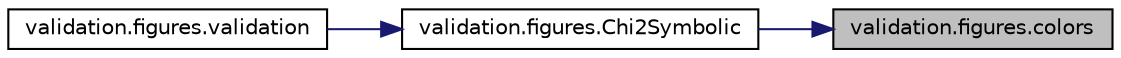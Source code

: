 digraph "validation.figures.colors"
{
 // INTERACTIVE_SVG=YES
 // LATEX_PDF_SIZE
  edge [fontname="Helvetica",fontsize="10",labelfontname="Helvetica",labelfontsize="10"];
  node [fontname="Helvetica",fontsize="10",shape=record];
  rankdir="RL";
  Node1 [label="validation.figures.colors",height=0.2,width=0.4,color="black", fillcolor="grey75", style="filled", fontcolor="black",tooltip=" "];
  Node1 -> Node2 [dir="back",color="midnightblue",fontsize="10",style="solid",fontname="Helvetica"];
  Node2 [label="validation.figures.Chi2Symbolic",height=0.2,width=0.4,color="black", fillcolor="white", style="filled",URL="$namespacevalidation_1_1figures.html#a2762e7ce7333ed68add0e1a533921bc9",tooltip=" "];
  Node2 -> Node3 [dir="back",color="midnightblue",fontsize="10",style="solid",fontname="Helvetica"];
  Node3 [label="validation.figures.validation",height=0.2,width=0.4,color="black", fillcolor="white", style="filled",URL="$namespacevalidation_1_1figures.html#acba1cf323987f6ac9397f5224f358933",tooltip=" "];
}
